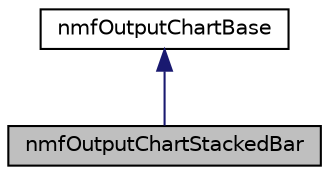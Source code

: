 digraph "nmfOutputChartStackedBar"
{
 // LATEX_PDF_SIZE
  edge [fontname="Helvetica",fontsize="10",labelfontname="Helvetica",labelfontsize="10"];
  node [fontname="Helvetica",fontsize="10",shape=record];
  Node1 [label="nmfOutputChartStackedBar",height=0.2,width=0.4,color="black", fillcolor="grey75", style="filled", fontcolor="black",tooltip=" "];
  Node2 -> Node1 [dir="back",color="midnightblue",fontsize="10",style="solid",fontname="Helvetica"];
  Node2 [label="nmfOutputChartBase",height=0.2,width=0.4,color="black", fillcolor="white", style="filled",URL="$classnmf_output_chart_base.html",tooltip=" "];
}
